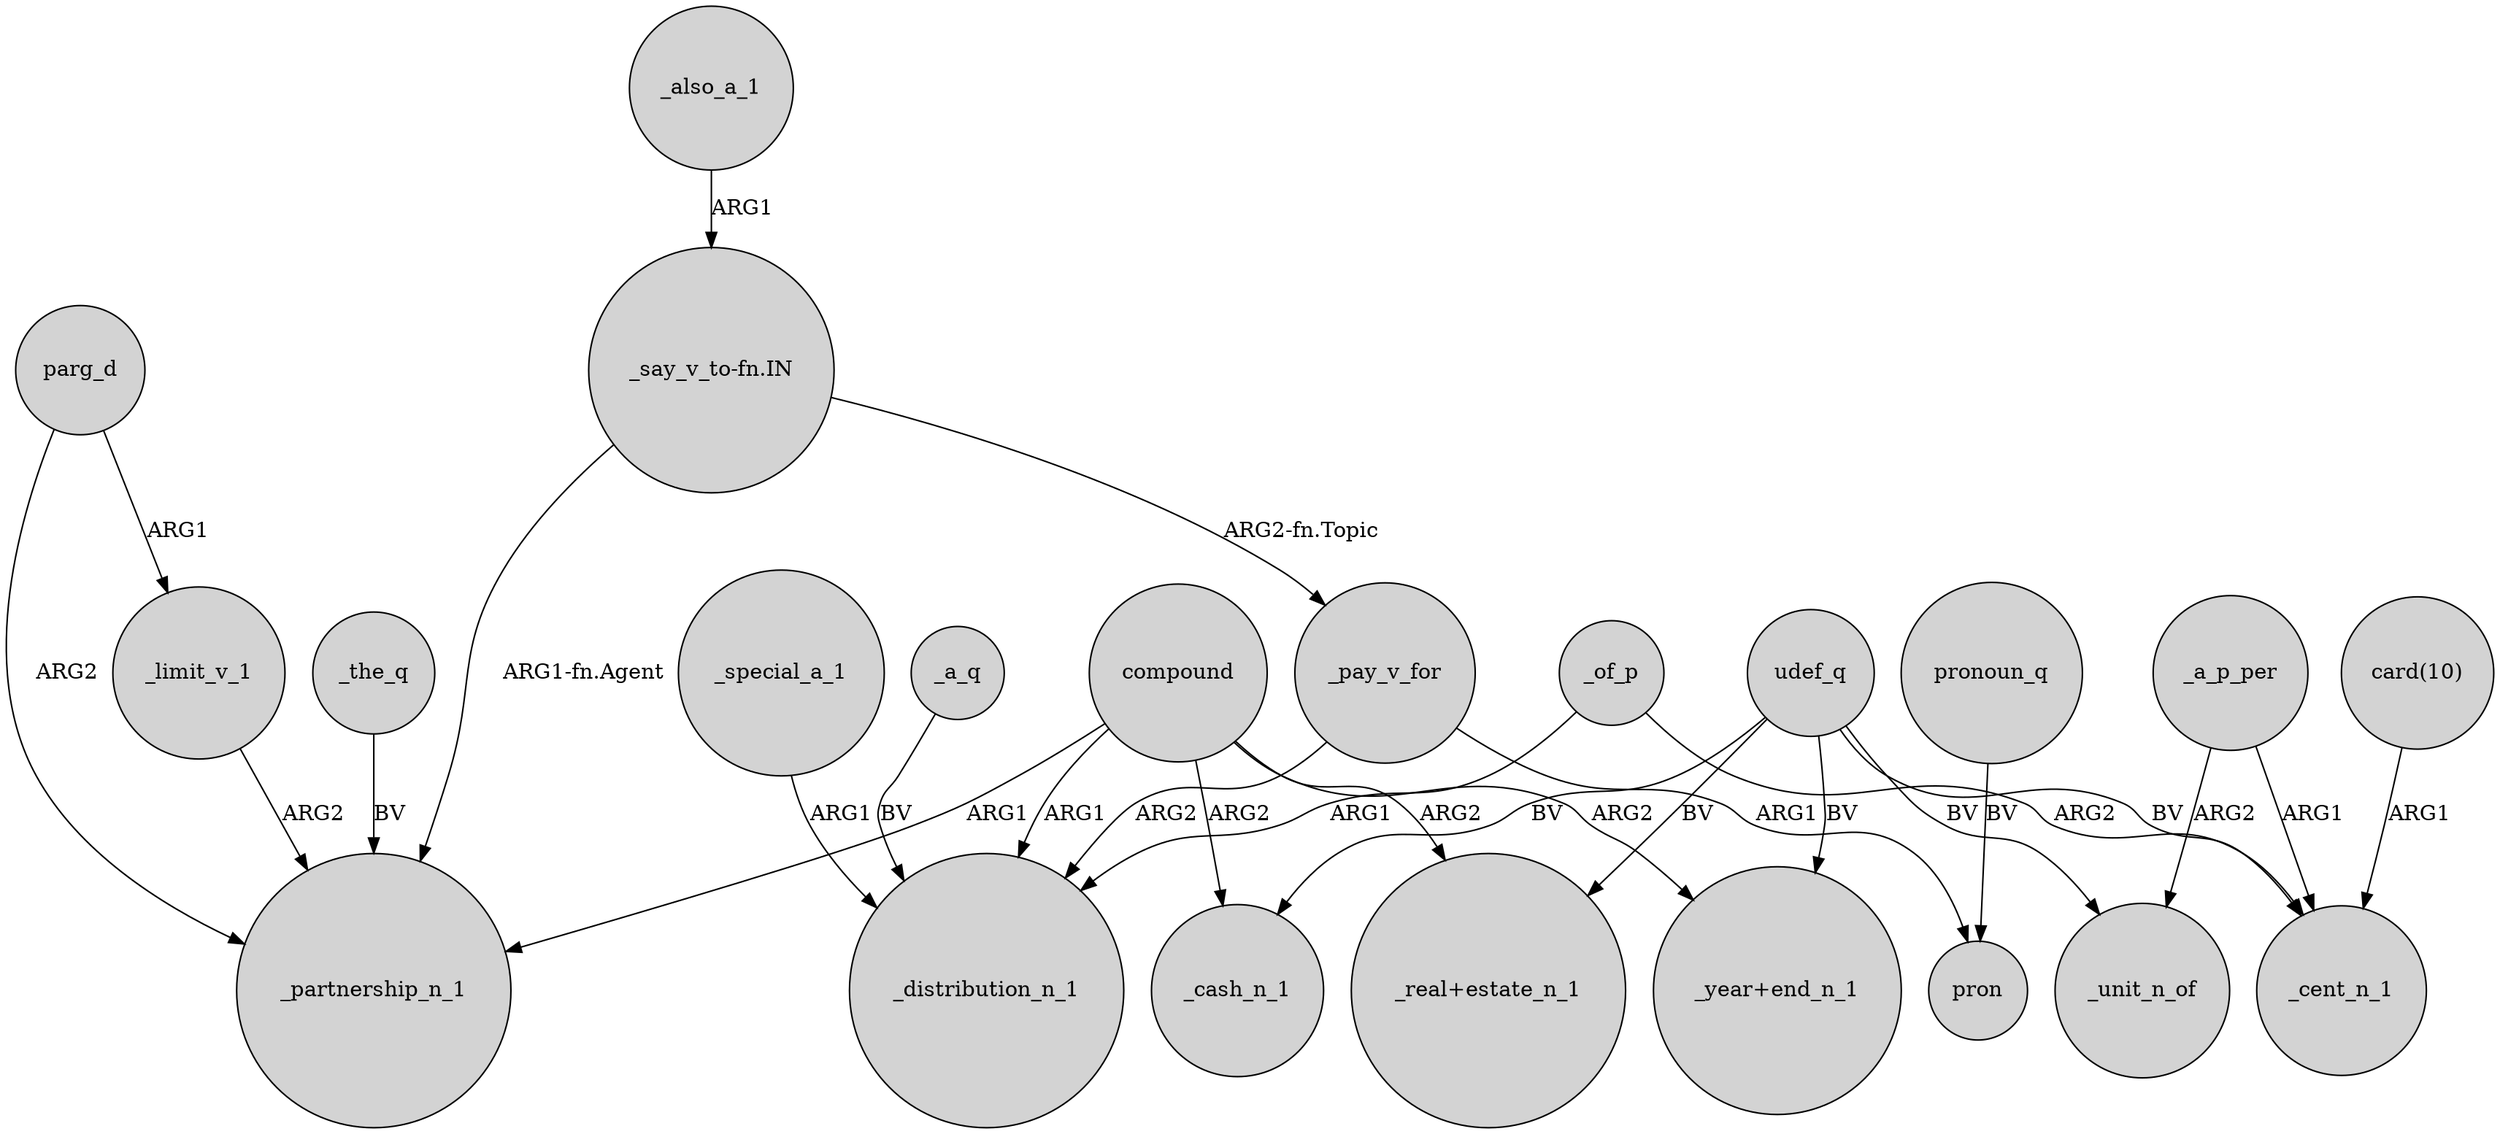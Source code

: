 digraph {
	node [shape=circle style=filled]
	parg_d -> _limit_v_1 [label=ARG1]
	_the_q -> _partnership_n_1 [label=BV]
	_a_q -> _distribution_n_1 [label=BV]
	_also_a_1 -> "_say_v_to-fn.IN" [label=ARG1]
	_special_a_1 -> _distribution_n_1 [label=ARG1]
	"_say_v_to-fn.IN" -> _partnership_n_1 [label="ARG1-fn.Agent"]
	compound -> "_year+end_n_1" [label=ARG2]
	_of_p -> _distribution_n_1 [label=ARG1]
	udef_q -> _cash_n_1 [label=BV]
	udef_q -> _unit_n_of [label=BV]
	"_say_v_to-fn.IN" -> _pay_v_for [label="ARG2-fn.Topic"]
	parg_d -> _partnership_n_1 [label=ARG2]
	_pay_v_for -> pron [label=ARG1]
	"card(10)" -> _cent_n_1 [label=ARG1]
	compound -> "_real+estate_n_1" [label=ARG2]
	udef_q -> _cent_n_1 [label=BV]
	compound -> _distribution_n_1 [label=ARG1]
	pronoun_q -> pron [label=BV]
	_a_p_per -> _unit_n_of [label=ARG2]
	udef_q -> "_real+estate_n_1" [label=BV]
	_of_p -> _cent_n_1 [label=ARG2]
	udef_q -> "_year+end_n_1" [label=BV]
	_a_p_per -> _cent_n_1 [label=ARG1]
	compound -> _partnership_n_1 [label=ARG1]
	compound -> _cash_n_1 [label=ARG2]
	_limit_v_1 -> _partnership_n_1 [label=ARG2]
	_pay_v_for -> _distribution_n_1 [label=ARG2]
}
